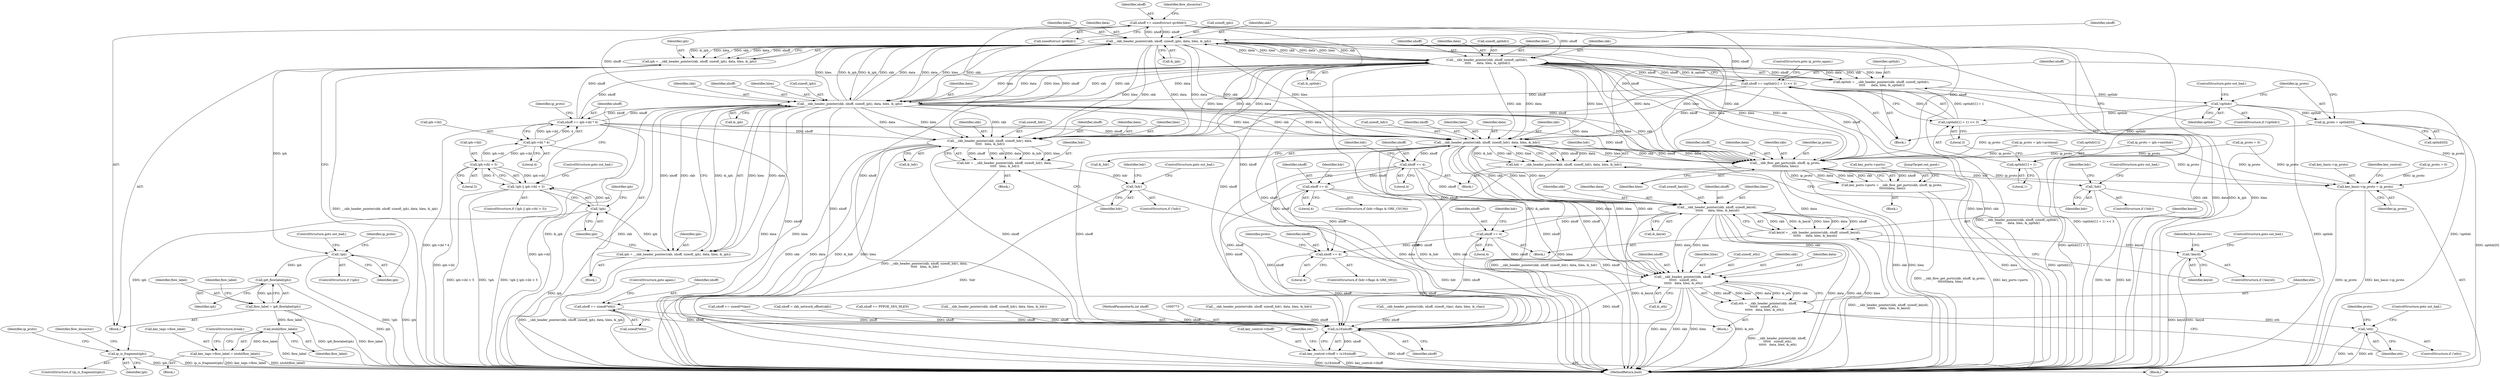 digraph "0_linux_a6e544b0a88b53114bfa5a57e21b7be7a8dfc9d0@API" {
"1000290" [label="(Call,nhoff += sizeof(struct ipv6hdr))"];
"1000272" [label="(Call,__skb_header_pointer(skb, nhoff, sizeof(_iph), data, hlen, &_iph))"];
"1000684" [label="(Call,__skb_header_pointer(skb, nhoff, sizeof(_opthdr),\n \t\t\t\t\t      data, hlen, &_opthdr))"];
"1000197" [label="(Call,__skb_header_pointer(skb, nhoff, sizeof(_iph), data, hlen, &_iph))"];
"1000290" [label="(Call,nhoff += sizeof(struct ipv6hdr))"];
"1000216" [label="(Call,nhoff += iph->ihl * 4)"];
"1000218" [label="(Call,iph->ihl * 4)"];
"1000210" [label="(Call,iph->ihl < 5)"];
"1000702" [label="(Call,nhoff += (opthdr[1] + 1) << 3)"];
"1000704" [label="(Call,(opthdr[1] + 1) << 3)"];
"1000694" [label="(Call,!opthdr)"];
"1000682" [label="(Call,opthdr = __skb_header_pointer(skb, nhoff, sizeof(_opthdr),\n \t\t\t\t\t      data, hlen, &_opthdr))"];
"1000195" [label="(Call,iph = __skb_header_pointer(skb, nhoff, sizeof(_iph), data, hlen, &_iph))"];
"1000208" [label="(Call,!iph)"];
"1000207" [label="(Call,!iph || iph->ihl < 5)"];
"1000229" [label="(Call,ip_is_fragment(iph))"];
"1000270" [label="(Call,iph = __skb_header_pointer(skb, nhoff, sizeof(_iph), data, hlen, &_iph))"];
"1000282" [label="(Call,!iph)"];
"1000322" [label="(Call,ip6_flowlabel(iph))"];
"1000320" [label="(Call,flow_label = ip6_flowlabel(iph))"];
"1000342" [label="(Call,ntohl(flow_label))"];
"1000338" [label="(Call,key_tags->flow_label = ntohl(flow_label))"];
"1000472" [label="(Call,__skb_header_pointer(skb, nhoff, sizeof(_hdr), data,\n \t\t\t\t\t   hlen, &_hdr))"];
"1000470" [label="(Call,hdr = __skb_header_pointer(skb, nhoff, sizeof(_hdr), data,\n \t\t\t\t\t   hlen, &_hdr))"];
"1000482" [label="(Call,!hdr)"];
"1000772" [label="(Call,(u16)nhoff)"];
"1000768" [label="(Call,key_control->thoff = (u16)nhoff)"];
"1000544" [label="(Call,__skb_header_pointer(skb, nhoff, sizeof(_hdr), data, hlen, &_hdr))"];
"1000542" [label="(Call,hdr = __skb_header_pointer(skb, nhoff, sizeof(_hdr), data, hlen, &_hdr))"];
"1000554" [label="(Call,!hdr)"];
"1000571" [label="(Call,nhoff += 4)"];
"1000580" [label="(Call,nhoff += 4)"];
"1000594" [label="(Call,__skb_header_pointer(skb, nhoff, sizeof(_keyid),\n \t\t\t\t\t\t     data, hlen, &_keyid))"];
"1000592" [label="(Call,keyid = __skb_header_pointer(skb, nhoff, sizeof(_keyid),\n \t\t\t\t\t\t     data, hlen, &_keyid))"];
"1000604" [label="(Call,!keyid)"];
"1000624" [label="(Call,nhoff += 4)"];
"1000633" [label="(Call,nhoff += 4)"];
"1000646" [label="(Call,__skb_header_pointer(skb, nhoff,\n \t\t\t\t\t\t   sizeof(_eth),\n \t\t\t\t\t\t   data, hlen, &_eth))"];
"1000644" [label="(Call,eth = __skb_header_pointer(skb, nhoff,\n \t\t\t\t\t\t   sizeof(_eth),\n \t\t\t\t\t\t   data, hlen, &_eth))"];
"1000656" [label="(Call,!eth)"];
"1000664" [label="(Call,nhoff += sizeof(*eth))"];
"1000747" [label="(Call,__skb_flow_get_ports(skb, nhoff, ip_proto,\n \t\t\t\t\t\t\tdata, hlen))"];
"1000743" [label="(Call,key_ports->ports = __skb_flow_get_ports(skb, nhoff, ip_proto,\n \t\t\t\t\t\t\tdata, hlen))"];
"1000763" [label="(Call,key_basic->ip_proto = ip_proto)"];
"1000697" [label="(Call,ip_proto = opthdr[0])"];
"1000705" [label="(Call,opthdr[1] + 1)"];
"1000697" [label="(Call,ip_proto = opthdr[0])"];
"1000624" [label="(Call,nhoff += 4)"];
"1000219" [label="(Call,iph->ihl)"];
"1000274" [label="(Identifier,nhoff)"];
"1000272" [label="(Call,__skb_header_pointer(skb, nhoff, sizeof(_iph), data, hlen, &_iph))"];
"1000644" [label="(Call,eth = __skb_header_pointer(skb, nhoff,\n \t\t\t\t\t\t   sizeof(_eth),\n \t\t\t\t\t\t   data, hlen, &_eth))"];
"1000191" [label="(Block,)"];
"1000673" [label="(Block,)"];
"1000478" [label="(Identifier,hlen)"];
"1000546" [label="(Identifier,nhoff)"];
"1000645" [label="(Identifier,eth)"];
"1000604" [label="(Call,!keyid)"];
"1000655" [label="(ControlStructure,if (!eth))"];
"1000482" [label="(Call,!hdr)"];
"1000320" [label="(Call,flow_label = ip6_flowlabel(iph))"];
"1000484" [label="(ControlStructure,goto out_bad;)"];
"1000686" [label="(Identifier,nhoff)"];
"1000777" [label="(MethodReturn,bool)"];
"1000232" [label="(Identifier,ip_proto)"];
"1000682" [label="(Call,opthdr = __skb_header_pointer(skb, nhoff, sizeof(_opthdr),\n \t\t\t\t\t      data, hlen, &_opthdr))"];
"1000199" [label="(Identifier,nhoff)"];
"1000542" [label="(Call,hdr = __skb_header_pointer(skb, nhoff, sizeof(_hdr), data, hlen, &_hdr))"];
"1000772" [label="(Call,(u16)nhoff)"];
"1000229" [label="(Call,ip_is_fragment(iph))"];
"1000577" [label="(Identifier,hdr)"];
"1000291" [label="(Identifier,nhoff)"];
"1000656" [label="(Call,!eth)"];
"1000292" [label="(Call,sizeof(struct ipv6hdr))"];
"1000691" [label="(Call,&_opthdr)"];
"1000473" [label="(Identifier,skb)"];
"1000275" [label="(Call,sizeof(_iph))"];
"1000281" [label="(ControlStructure,if (!iph))"];
"1000605" [label="(Identifier,keyid)"];
"1000625" [label="(Identifier,nhoff)"];
"1000750" [label="(Identifier,ip_proto)"];
"1000550" [label="(Identifier,hlen)"];
"1000704" [label="(Call,(opthdr[1] + 1) << 3)"];
"1000698" [label="(Identifier,ip_proto)"];
"1000196" [label="(Identifier,iph)"];
"1000689" [label="(Identifier,data)"];
"1000471" [label="(Identifier,hdr)"];
"1000282" [label="(Call,!iph)"];
"1000230" [label="(Identifier,iph)"];
"1000699" [label="(Call,opthdr[0])"];
"1000270" [label="(Call,iph = __skb_header_pointer(skb, nhoff, sizeof(_iph), data, hlen, &_iph))"];
"1000278" [label="(Identifier,hlen)"];
"1000222" [label="(Literal,4)"];
"1000344" [label="(ControlStructure,break;)"];
"1000666" [label="(Call,sizeof(*eth))"];
"1000582" [label="(Literal,4)"];
"1000652" [label="(Identifier,hlen)"];
"1000212" [label="(Identifier,iph)"];
"1000479" [label="(Call,&_hdr)"];
"1000549" [label="(Identifier,data)"];
"1000228" [label="(ControlStructure,if (ip_is_fragment(iph)))"];
"1000594" [label="(Call,__skb_header_pointer(skb, nhoff, sizeof(_keyid),\n \t\t\t\t\t\t     data, hlen, &_keyid))"];
"1000540" [label="(Block,)"];
"1000580" [label="(Call,nhoff += 4)"];
"1000657" [label="(Identifier,eth)"];
"1000702" [label="(Call,nhoff += (opthdr[1] + 1) << 3)"];
"1000595" [label="(Identifier,skb)"];
"1000603" [label="(ControlStructure,if (!keyid))"];
"1000627" [label="(ControlStructure,if (hdr->flags & GRE_SEQ))"];
"1000736" [label="(Block,)"];
"1000693" [label="(ControlStructure,if (!opthdr))"];
"1000649" [label="(Call,sizeof(_eth))"];
"1000475" [label="(Call,sizeof(_hdr))"];
"1000599" [label="(Identifier,data)"];
"1000277" [label="(Identifier,data)"];
"1000687" [label="(Call,sizeof(_opthdr))"];
"1000635" [label="(Literal,4)"];
"1000286" [label="(Identifier,ip_proto)"];
"1000203" [label="(Identifier,hlen)"];
"1000211" [label="(Call,iph->ihl)"];
"1000555" [label="(Identifier,hdr)"];
"1000339" [label="(Call,key_tags->flow_label)"];
"1000647" [label="(Identifier,skb)"];
"1000660" [label="(Identifier,proto)"];
"1000574" [label="(ControlStructure,if (hdr->flags & GRE_CSUM))"];
"1000283" [label="(Identifier,iph)"];
"1000669" [label="(ControlStructure,goto again;)"];
"1000290" [label="(Call,nhoff += sizeof(struct ipv6hdr))"];
"1000709" [label="(Literal,1)"];
"1000767" [label="(Identifier,ip_proto)"];
"1000323" [label="(Identifier,iph)"];
"1000427" [label="(Call,__skb_header_pointer(skb, nhoff, sizeof(_hdr), data, hlen, &_hdr))"];
"1000350" [label="(Call,__skb_header_pointer(skb, nhoff, sizeof(_vlan), data, hlen, &_vlan))"];
"1000572" [label="(Identifier,nhoff)"];
"1000695" [label="(Identifier,opthdr)"];
"1000385" [label="(Call,nhoff += sizeof(*vlan))"];
"1000769" [label="(Call,key_control->thoff)"];
"1000141" [label="(Call,nhoff = skb_network_offset(skb))"];
"1000752" [label="(Identifier,hlen)"];
"1000284" [label="(ControlStructure,goto out_bad;)"];
"1000597" [label="(Call,sizeof(_keyid))"];
"1000343" [label="(Identifier,flow_label)"];
"1000770" [label="(Identifier,key_control)"];
"1000551" [label="(Call,&_hdr)"];
"1000207" [label="(Call,!iph || iph->ihl < 5)"];
"1000596" [label="(Identifier,nhoff)"];
"1000743" [label="(Call,key_ports->ports = __skb_flow_get_ports(skb, nhoff, ip_proto,\n \t\t\t\t\t\t\tdata, hlen))"];
"1000237" [label="(Identifier,flow_dissector)"];
"1000483" [label="(Identifier,hdr)"];
"1000342" [label="(Call,ntohl(flow_label))"];
"1000474" [label="(Identifier,nhoff)"];
"1000646" [label="(Call,__skb_header_pointer(skb, nhoff,\n \t\t\t\t\t\t   sizeof(_eth),\n \t\t\t\t\t\t   data, hlen, &_eth))"];
"1000231" [label="(Call,ip_proto = 0)"];
"1000634" [label="(Identifier,nhoff)"];
"1000217" [label="(Identifier,nhoff)"];
"1000630" [label="(Identifier,hdr)"];
"1000224" [label="(Identifier,ip_proto)"];
"1000589" [label="(Block,)"];
"1000470" [label="(Call,hdr = __skb_header_pointer(skb, nhoff, sizeof(_hdr), data,\n \t\t\t\t\t   hlen, &_hdr))"];
"1000492" [label="(Identifier,hdr)"];
"1000651" [label="(Identifier,data)"];
"1000215" [label="(ControlStructure,goto out_bad;)"];
"1000774" [label="(Identifier,nhoff)"];
"1000690" [label="(Identifier,hlen)"];
"1000481" [label="(ControlStructure,if (!hdr))"];
"1000413" [label="(Call,nhoff += PPPOE_SES_HLEN)"];
"1000606" [label="(ControlStructure,goto out_bad;)"];
"1000279" [label="(Call,&_iph)"];
"1000609" [label="(Identifier,flow_dissector)"];
"1000753" [label="(JumpTarget,out_good:)"];
"1000711" [label="(ControlStructure,goto ip_proto_again;)"];
"1000395" [label="(Call,__skb_header_pointer(skb, nhoff, sizeof(_hdr), data, hlen, &_hdr))"];
"1000641" [label="(Block,)"];
"1000209" [label="(Identifier,iph)"];
"1000296" [label="(Identifier,flow_dissector)"];
"1000648" [label="(Identifier,nhoff)"];
"1000553" [label="(ControlStructure,if (!hdr))"];
"1000200" [label="(Call,sizeof(_iph))"];
"1000545" [label="(Identifier,skb)"];
"1000338" [label="(Call,key_tags->flow_label = ntohl(flow_label))"];
"1000472" [label="(Call,__skb_header_pointer(skb, nhoff, sizeof(_hdr), data,\n \t\t\t\t\t   hlen, &_hdr))"];
"1000322" [label="(Call,ip6_flowlabel(iph))"];
"1000206" [label="(ControlStructure,if (!iph || iph->ihl < 5))"];
"1000547" [label="(Call,sizeof(_hdr))"];
"1000600" [label="(Identifier,hlen)"];
"1000110" [label="(MethodParameterIn,int nhoff)"];
"1000477" [label="(Identifier,data)"];
"1000466" [label="(Block,)"];
"1000195" [label="(Call,iph = __skb_header_pointer(skb, nhoff, sizeof(_iph), data, hlen, &_iph))"];
"1000633" [label="(Call,nhoff += 4)"];
"1000112" [label="(Block,)"];
"1000560" [label="(Identifier,hdr)"];
"1000218" [label="(Call,iph->ihl * 4)"];
"1000626" [label="(Literal,4)"];
"1000325" [label="(Identifier,flow_label)"];
"1000581" [label="(Identifier,nhoff)"];
"1000223" [label="(Call,ip_proto = iph->protocol)"];
"1000638" [label="(Identifier,proto)"];
"1000120" [label="(Call,ip_proto = 0)"];
"1000586" [label="(Identifier,hdr)"];
"1000665" [label="(Identifier,nhoff)"];
"1000202" [label="(Identifier,data)"];
"1000592" [label="(Call,keyid = __skb_header_pointer(skb, nhoff, sizeof(_keyid),\n \t\t\t\t\t\t     data, hlen, &_keyid))"];
"1000653" [label="(Call,&_eth)"];
"1000683" [label="(Identifier,opthdr)"];
"1000543" [label="(Identifier,hdr)"];
"1000198" [label="(Identifier,skb)"];
"1000705" [label="(Call,opthdr[1] + 1)"];
"1000601" [label="(Call,&_keyid)"];
"1000197" [label="(Call,__skb_header_pointer(skb, nhoff, sizeof(_iph), data, hlen, &_iph))"];
"1000273" [label="(Identifier,skb)"];
"1000768" [label="(Call,key_control->thoff = (u16)nhoff)"];
"1000331" [label="(Block,)"];
"1000749" [label="(Identifier,nhoff)"];
"1000706" [label="(Call,opthdr[1])"];
"1000265" [label="(Block,)"];
"1000554" [label="(Call,!hdr)"];
"1000696" [label="(ControlStructure,goto out_bad;)"];
"1000271" [label="(Identifier,iph)"];
"1000204" [label="(Call,&_iph)"];
"1000214" [label="(Literal,5)"];
"1000747" [label="(Call,__skb_flow_get_ports(skb, nhoff, ip_proto,\n \t\t\t\t\t\t\tdata, hlen))"];
"1000664" [label="(Call,nhoff += sizeof(*eth))"];
"1000216" [label="(Call,nhoff += iph->ihl * 4)"];
"1000751" [label="(Identifier,data)"];
"1000776" [label="(Identifier,ret)"];
"1000556" [label="(ControlStructure,goto out_bad;)"];
"1000685" [label="(Identifier,skb)"];
"1000571" [label="(Call,nhoff += 4)"];
"1000210" [label="(Call,iph->ihl < 5)"];
"1000763" [label="(Call,key_basic->ip_proto = ip_proto)"];
"1000593" [label="(Identifier,keyid)"];
"1000748" [label="(Identifier,skb)"];
"1000694" [label="(Call,!opthdr)"];
"1000658" [label="(ControlStructure,goto out_bad;)"];
"1000208" [label="(Call,!iph)"];
"1000544" [label="(Call,__skb_header_pointer(skb, nhoff, sizeof(_hdr), data, hlen, &_hdr))"];
"1000573" [label="(Literal,4)"];
"1000703" [label="(Identifier,nhoff)"];
"1000285" [label="(Call,ip_proto = iph->nexthdr)"];
"1000321" [label="(Identifier,flow_label)"];
"1000710" [label="(Literal,3)"];
"1000684" [label="(Call,__skb_header_pointer(skb, nhoff, sizeof(_opthdr),\n \t\t\t\t\t      data, hlen, &_opthdr))"];
"1000744" [label="(Call,key_ports->ports)"];
"1000764" [label="(Call,key_basic->ip_proto)"];
"1000290" -> "1000265"  [label="AST: "];
"1000290" -> "1000292"  [label="CFG: "];
"1000291" -> "1000290"  [label="AST: "];
"1000292" -> "1000290"  [label="AST: "];
"1000296" -> "1000290"  [label="CFG: "];
"1000290" -> "1000197"  [label="DDG: nhoff"];
"1000290" -> "1000272"  [label="DDG: nhoff"];
"1000272" -> "1000290"  [label="DDG: nhoff"];
"1000290" -> "1000472"  [label="DDG: nhoff"];
"1000290" -> "1000544"  [label="DDG: nhoff"];
"1000290" -> "1000684"  [label="DDG: nhoff"];
"1000290" -> "1000747"  [label="DDG: nhoff"];
"1000290" -> "1000772"  [label="DDG: nhoff"];
"1000272" -> "1000270"  [label="AST: "];
"1000272" -> "1000279"  [label="CFG: "];
"1000273" -> "1000272"  [label="AST: "];
"1000274" -> "1000272"  [label="AST: "];
"1000275" -> "1000272"  [label="AST: "];
"1000277" -> "1000272"  [label="AST: "];
"1000278" -> "1000272"  [label="AST: "];
"1000279" -> "1000272"  [label="AST: "];
"1000270" -> "1000272"  [label="CFG: "];
"1000272" -> "1000777"  [label="DDG: hlen"];
"1000272" -> "1000777"  [label="DDG: skb"];
"1000272" -> "1000777"  [label="DDG: data"];
"1000272" -> "1000777"  [label="DDG: &_iph"];
"1000272" -> "1000197"  [label="DDG: skb"];
"1000272" -> "1000197"  [label="DDG: data"];
"1000272" -> "1000197"  [label="DDG: hlen"];
"1000272" -> "1000197"  [label="DDG: &_iph"];
"1000272" -> "1000270"  [label="DDG: hlen"];
"1000272" -> "1000270"  [label="DDG: skb"];
"1000272" -> "1000270"  [label="DDG: &_iph"];
"1000272" -> "1000270"  [label="DDG: data"];
"1000272" -> "1000270"  [label="DDG: nhoff"];
"1000684" -> "1000272"  [label="DDG: skb"];
"1000684" -> "1000272"  [label="DDG: data"];
"1000684" -> "1000272"  [label="DDG: hlen"];
"1000197" -> "1000272"  [label="DDG: skb"];
"1000197" -> "1000272"  [label="DDG: data"];
"1000197" -> "1000272"  [label="DDG: hlen"];
"1000197" -> "1000272"  [label="DDG: &_iph"];
"1000216" -> "1000272"  [label="DDG: nhoff"];
"1000702" -> "1000272"  [label="DDG: nhoff"];
"1000272" -> "1000472"  [label="DDG: skb"];
"1000272" -> "1000472"  [label="DDG: data"];
"1000272" -> "1000472"  [label="DDG: hlen"];
"1000272" -> "1000544"  [label="DDG: skb"];
"1000272" -> "1000544"  [label="DDG: data"];
"1000272" -> "1000544"  [label="DDG: hlen"];
"1000272" -> "1000684"  [label="DDG: skb"];
"1000272" -> "1000684"  [label="DDG: data"];
"1000272" -> "1000684"  [label="DDG: hlen"];
"1000272" -> "1000747"  [label="DDG: skb"];
"1000272" -> "1000747"  [label="DDG: data"];
"1000272" -> "1000747"  [label="DDG: hlen"];
"1000272" -> "1000772"  [label="DDG: nhoff"];
"1000684" -> "1000682"  [label="AST: "];
"1000684" -> "1000691"  [label="CFG: "];
"1000685" -> "1000684"  [label="AST: "];
"1000686" -> "1000684"  [label="AST: "];
"1000687" -> "1000684"  [label="AST: "];
"1000689" -> "1000684"  [label="AST: "];
"1000690" -> "1000684"  [label="AST: "];
"1000691" -> "1000684"  [label="AST: "];
"1000682" -> "1000684"  [label="CFG: "];
"1000684" -> "1000777"  [label="DDG: data"];
"1000684" -> "1000777"  [label="DDG: hlen"];
"1000684" -> "1000777"  [label="DDG: skb"];
"1000684" -> "1000777"  [label="DDG: &_opthdr"];
"1000684" -> "1000197"  [label="DDG: skb"];
"1000684" -> "1000197"  [label="DDG: data"];
"1000684" -> "1000197"  [label="DDG: hlen"];
"1000684" -> "1000472"  [label="DDG: skb"];
"1000684" -> "1000472"  [label="DDG: data"];
"1000684" -> "1000472"  [label="DDG: hlen"];
"1000684" -> "1000544"  [label="DDG: skb"];
"1000684" -> "1000544"  [label="DDG: data"];
"1000684" -> "1000544"  [label="DDG: hlen"];
"1000684" -> "1000682"  [label="DDG: nhoff"];
"1000684" -> "1000682"  [label="DDG: data"];
"1000684" -> "1000682"  [label="DDG: skb"];
"1000684" -> "1000682"  [label="DDG: hlen"];
"1000684" -> "1000682"  [label="DDG: &_opthdr"];
"1000197" -> "1000684"  [label="DDG: skb"];
"1000197" -> "1000684"  [label="DDG: data"];
"1000197" -> "1000684"  [label="DDG: hlen"];
"1000216" -> "1000684"  [label="DDG: nhoff"];
"1000702" -> "1000684"  [label="DDG: nhoff"];
"1000684" -> "1000702"  [label="DDG: nhoff"];
"1000684" -> "1000747"  [label="DDG: skb"];
"1000684" -> "1000747"  [label="DDG: data"];
"1000684" -> "1000747"  [label="DDG: hlen"];
"1000684" -> "1000772"  [label="DDG: nhoff"];
"1000197" -> "1000195"  [label="AST: "];
"1000197" -> "1000204"  [label="CFG: "];
"1000198" -> "1000197"  [label="AST: "];
"1000199" -> "1000197"  [label="AST: "];
"1000200" -> "1000197"  [label="AST: "];
"1000202" -> "1000197"  [label="AST: "];
"1000203" -> "1000197"  [label="AST: "];
"1000204" -> "1000197"  [label="AST: "];
"1000195" -> "1000197"  [label="CFG: "];
"1000197" -> "1000777"  [label="DDG: hlen"];
"1000197" -> "1000777"  [label="DDG: &_iph"];
"1000197" -> "1000777"  [label="DDG: skb"];
"1000197" -> "1000777"  [label="DDG: data"];
"1000197" -> "1000195"  [label="DDG: skb"];
"1000197" -> "1000195"  [label="DDG: &_iph"];
"1000197" -> "1000195"  [label="DDG: hlen"];
"1000197" -> "1000195"  [label="DDG: data"];
"1000197" -> "1000195"  [label="DDG: nhoff"];
"1000216" -> "1000197"  [label="DDG: nhoff"];
"1000702" -> "1000197"  [label="DDG: nhoff"];
"1000197" -> "1000216"  [label="DDG: nhoff"];
"1000197" -> "1000472"  [label="DDG: skb"];
"1000197" -> "1000472"  [label="DDG: data"];
"1000197" -> "1000472"  [label="DDG: hlen"];
"1000197" -> "1000544"  [label="DDG: skb"];
"1000197" -> "1000544"  [label="DDG: data"];
"1000197" -> "1000544"  [label="DDG: hlen"];
"1000197" -> "1000747"  [label="DDG: skb"];
"1000197" -> "1000747"  [label="DDG: data"];
"1000197" -> "1000747"  [label="DDG: hlen"];
"1000197" -> "1000772"  [label="DDG: nhoff"];
"1000216" -> "1000191"  [label="AST: "];
"1000216" -> "1000218"  [label="CFG: "];
"1000217" -> "1000216"  [label="AST: "];
"1000218" -> "1000216"  [label="AST: "];
"1000224" -> "1000216"  [label="CFG: "];
"1000216" -> "1000777"  [label="DDG: iph->ihl * 4"];
"1000218" -> "1000216"  [label="DDG: iph->ihl"];
"1000218" -> "1000216"  [label="DDG: 4"];
"1000216" -> "1000472"  [label="DDG: nhoff"];
"1000216" -> "1000544"  [label="DDG: nhoff"];
"1000216" -> "1000747"  [label="DDG: nhoff"];
"1000216" -> "1000772"  [label="DDG: nhoff"];
"1000218" -> "1000222"  [label="CFG: "];
"1000219" -> "1000218"  [label="AST: "];
"1000222" -> "1000218"  [label="AST: "];
"1000218" -> "1000777"  [label="DDG: iph->ihl"];
"1000218" -> "1000210"  [label="DDG: iph->ihl"];
"1000210" -> "1000218"  [label="DDG: iph->ihl"];
"1000210" -> "1000207"  [label="AST: "];
"1000210" -> "1000214"  [label="CFG: "];
"1000211" -> "1000210"  [label="AST: "];
"1000214" -> "1000210"  [label="AST: "];
"1000207" -> "1000210"  [label="CFG: "];
"1000210" -> "1000777"  [label="DDG: iph->ihl"];
"1000210" -> "1000207"  [label="DDG: iph->ihl"];
"1000210" -> "1000207"  [label="DDG: 5"];
"1000702" -> "1000673"  [label="AST: "];
"1000702" -> "1000704"  [label="CFG: "];
"1000703" -> "1000702"  [label="AST: "];
"1000704" -> "1000702"  [label="AST: "];
"1000711" -> "1000702"  [label="CFG: "];
"1000702" -> "1000777"  [label="DDG: (opthdr[1] + 1) << 3"];
"1000702" -> "1000472"  [label="DDG: nhoff"];
"1000702" -> "1000544"  [label="DDG: nhoff"];
"1000704" -> "1000702"  [label="DDG: opthdr[1] + 1"];
"1000704" -> "1000702"  [label="DDG: 3"];
"1000702" -> "1000747"  [label="DDG: nhoff"];
"1000702" -> "1000772"  [label="DDG: nhoff"];
"1000704" -> "1000710"  [label="CFG: "];
"1000705" -> "1000704"  [label="AST: "];
"1000710" -> "1000704"  [label="AST: "];
"1000704" -> "1000777"  [label="DDG: opthdr[1] + 1"];
"1000694" -> "1000704"  [label="DDG: opthdr"];
"1000694" -> "1000693"  [label="AST: "];
"1000694" -> "1000695"  [label="CFG: "];
"1000695" -> "1000694"  [label="AST: "];
"1000696" -> "1000694"  [label="CFG: "];
"1000698" -> "1000694"  [label="CFG: "];
"1000694" -> "1000777"  [label="DDG: opthdr"];
"1000694" -> "1000777"  [label="DDG: !opthdr"];
"1000682" -> "1000694"  [label="DDG: opthdr"];
"1000694" -> "1000697"  [label="DDG: opthdr"];
"1000694" -> "1000705"  [label="DDG: opthdr"];
"1000682" -> "1000673"  [label="AST: "];
"1000683" -> "1000682"  [label="AST: "];
"1000695" -> "1000682"  [label="CFG: "];
"1000682" -> "1000777"  [label="DDG: __skb_header_pointer(skb, nhoff, sizeof(_opthdr),\n \t\t\t\t\t      data, hlen, &_opthdr)"];
"1000195" -> "1000191"  [label="AST: "];
"1000196" -> "1000195"  [label="AST: "];
"1000209" -> "1000195"  [label="CFG: "];
"1000195" -> "1000777"  [label="DDG: __skb_header_pointer(skb, nhoff, sizeof(_iph), data, hlen, &_iph)"];
"1000195" -> "1000208"  [label="DDG: iph"];
"1000208" -> "1000207"  [label="AST: "];
"1000208" -> "1000209"  [label="CFG: "];
"1000209" -> "1000208"  [label="AST: "];
"1000212" -> "1000208"  [label="CFG: "];
"1000207" -> "1000208"  [label="CFG: "];
"1000208" -> "1000777"  [label="DDG: iph"];
"1000208" -> "1000207"  [label="DDG: iph"];
"1000208" -> "1000229"  [label="DDG: iph"];
"1000207" -> "1000206"  [label="AST: "];
"1000215" -> "1000207"  [label="CFG: "];
"1000217" -> "1000207"  [label="CFG: "];
"1000207" -> "1000777"  [label="DDG: iph->ihl < 5"];
"1000207" -> "1000777"  [label="DDG: !iph"];
"1000207" -> "1000777"  [label="DDG: !iph || iph->ihl < 5"];
"1000229" -> "1000228"  [label="AST: "];
"1000229" -> "1000230"  [label="CFG: "];
"1000230" -> "1000229"  [label="AST: "];
"1000232" -> "1000229"  [label="CFG: "];
"1000237" -> "1000229"  [label="CFG: "];
"1000229" -> "1000777"  [label="DDG: ip_is_fragment(iph)"];
"1000229" -> "1000777"  [label="DDG: iph"];
"1000270" -> "1000265"  [label="AST: "];
"1000271" -> "1000270"  [label="AST: "];
"1000283" -> "1000270"  [label="CFG: "];
"1000270" -> "1000777"  [label="DDG: __skb_header_pointer(skb, nhoff, sizeof(_iph), data, hlen, &_iph)"];
"1000270" -> "1000282"  [label="DDG: iph"];
"1000282" -> "1000281"  [label="AST: "];
"1000282" -> "1000283"  [label="CFG: "];
"1000283" -> "1000282"  [label="AST: "];
"1000284" -> "1000282"  [label="CFG: "];
"1000286" -> "1000282"  [label="CFG: "];
"1000282" -> "1000777"  [label="DDG: !iph"];
"1000282" -> "1000777"  [label="DDG: iph"];
"1000282" -> "1000322"  [label="DDG: iph"];
"1000322" -> "1000320"  [label="AST: "];
"1000322" -> "1000323"  [label="CFG: "];
"1000323" -> "1000322"  [label="AST: "];
"1000320" -> "1000322"  [label="CFG: "];
"1000322" -> "1000777"  [label="DDG: iph"];
"1000322" -> "1000320"  [label="DDG: iph"];
"1000320" -> "1000265"  [label="AST: "];
"1000321" -> "1000320"  [label="AST: "];
"1000325" -> "1000320"  [label="CFG: "];
"1000320" -> "1000777"  [label="DDG: ip6_flowlabel(iph)"];
"1000320" -> "1000777"  [label="DDG: flow_label"];
"1000320" -> "1000342"  [label="DDG: flow_label"];
"1000342" -> "1000338"  [label="AST: "];
"1000342" -> "1000343"  [label="CFG: "];
"1000343" -> "1000342"  [label="AST: "];
"1000338" -> "1000342"  [label="CFG: "];
"1000342" -> "1000777"  [label="DDG: flow_label"];
"1000342" -> "1000338"  [label="DDG: flow_label"];
"1000338" -> "1000331"  [label="AST: "];
"1000339" -> "1000338"  [label="AST: "];
"1000344" -> "1000338"  [label="CFG: "];
"1000338" -> "1000777"  [label="DDG: key_tags->flow_label"];
"1000338" -> "1000777"  [label="DDG: ntohl(flow_label)"];
"1000472" -> "1000470"  [label="AST: "];
"1000472" -> "1000479"  [label="CFG: "];
"1000473" -> "1000472"  [label="AST: "];
"1000474" -> "1000472"  [label="AST: "];
"1000475" -> "1000472"  [label="AST: "];
"1000477" -> "1000472"  [label="AST: "];
"1000478" -> "1000472"  [label="AST: "];
"1000479" -> "1000472"  [label="AST: "];
"1000470" -> "1000472"  [label="CFG: "];
"1000472" -> "1000777"  [label="DDG: &_hdr"];
"1000472" -> "1000777"  [label="DDG: data"];
"1000472" -> "1000777"  [label="DDG: skb"];
"1000472" -> "1000777"  [label="DDG: hlen"];
"1000472" -> "1000470"  [label="DDG: nhoff"];
"1000472" -> "1000470"  [label="DDG: skb"];
"1000472" -> "1000470"  [label="DDG: data"];
"1000472" -> "1000470"  [label="DDG: &_hdr"];
"1000472" -> "1000470"  [label="DDG: hlen"];
"1000472" -> "1000772"  [label="DDG: nhoff"];
"1000470" -> "1000466"  [label="AST: "];
"1000471" -> "1000470"  [label="AST: "];
"1000483" -> "1000470"  [label="CFG: "];
"1000470" -> "1000777"  [label="DDG: __skb_header_pointer(skb, nhoff, sizeof(_hdr), data,\n \t\t\t\t\t   hlen, &_hdr)"];
"1000470" -> "1000482"  [label="DDG: hdr"];
"1000482" -> "1000481"  [label="AST: "];
"1000482" -> "1000483"  [label="CFG: "];
"1000483" -> "1000482"  [label="AST: "];
"1000484" -> "1000482"  [label="CFG: "];
"1000492" -> "1000482"  [label="CFG: "];
"1000482" -> "1000777"  [label="DDG: hdr"];
"1000482" -> "1000777"  [label="DDG: !hdr"];
"1000772" -> "1000768"  [label="AST: "];
"1000772" -> "1000774"  [label="CFG: "];
"1000773" -> "1000772"  [label="AST: "];
"1000774" -> "1000772"  [label="AST: "];
"1000768" -> "1000772"  [label="CFG: "];
"1000772" -> "1000777"  [label="DDG: nhoff"];
"1000772" -> "1000768"  [label="DDG: nhoff"];
"1000385" -> "1000772"  [label="DDG: nhoff"];
"1000633" -> "1000772"  [label="DDG: nhoff"];
"1000427" -> "1000772"  [label="DDG: nhoff"];
"1000141" -> "1000772"  [label="DDG: nhoff"];
"1000395" -> "1000772"  [label="DDG: nhoff"];
"1000544" -> "1000772"  [label="DDG: nhoff"];
"1000413" -> "1000772"  [label="DDG: nhoff"];
"1000594" -> "1000772"  [label="DDG: nhoff"];
"1000646" -> "1000772"  [label="DDG: nhoff"];
"1000747" -> "1000772"  [label="DDG: nhoff"];
"1000571" -> "1000772"  [label="DDG: nhoff"];
"1000580" -> "1000772"  [label="DDG: nhoff"];
"1000624" -> "1000772"  [label="DDG: nhoff"];
"1000350" -> "1000772"  [label="DDG: nhoff"];
"1000664" -> "1000772"  [label="DDG: nhoff"];
"1000110" -> "1000772"  [label="DDG: nhoff"];
"1000768" -> "1000112"  [label="AST: "];
"1000769" -> "1000768"  [label="AST: "];
"1000776" -> "1000768"  [label="CFG: "];
"1000768" -> "1000777"  [label="DDG: key_control->thoff"];
"1000768" -> "1000777"  [label="DDG: (u16)nhoff"];
"1000544" -> "1000542"  [label="AST: "];
"1000544" -> "1000551"  [label="CFG: "];
"1000545" -> "1000544"  [label="AST: "];
"1000546" -> "1000544"  [label="AST: "];
"1000547" -> "1000544"  [label="AST: "];
"1000549" -> "1000544"  [label="AST: "];
"1000550" -> "1000544"  [label="AST: "];
"1000551" -> "1000544"  [label="AST: "];
"1000542" -> "1000544"  [label="CFG: "];
"1000544" -> "1000777"  [label="DDG: hlen"];
"1000544" -> "1000777"  [label="DDG: &_hdr"];
"1000544" -> "1000777"  [label="DDG: skb"];
"1000544" -> "1000777"  [label="DDG: data"];
"1000544" -> "1000542"  [label="DDG: nhoff"];
"1000544" -> "1000542"  [label="DDG: data"];
"1000544" -> "1000542"  [label="DDG: &_hdr"];
"1000544" -> "1000542"  [label="DDG: skb"];
"1000544" -> "1000542"  [label="DDG: hlen"];
"1000544" -> "1000571"  [label="DDG: nhoff"];
"1000544" -> "1000594"  [label="DDG: skb"];
"1000544" -> "1000594"  [label="DDG: data"];
"1000544" -> "1000594"  [label="DDG: hlen"];
"1000544" -> "1000646"  [label="DDG: skb"];
"1000544" -> "1000646"  [label="DDG: data"];
"1000544" -> "1000646"  [label="DDG: hlen"];
"1000544" -> "1000747"  [label="DDG: skb"];
"1000544" -> "1000747"  [label="DDG: nhoff"];
"1000544" -> "1000747"  [label="DDG: data"];
"1000544" -> "1000747"  [label="DDG: hlen"];
"1000542" -> "1000540"  [label="AST: "];
"1000543" -> "1000542"  [label="AST: "];
"1000555" -> "1000542"  [label="CFG: "];
"1000542" -> "1000777"  [label="DDG: __skb_header_pointer(skb, nhoff, sizeof(_hdr), data, hlen, &_hdr)"];
"1000542" -> "1000554"  [label="DDG: hdr"];
"1000554" -> "1000553"  [label="AST: "];
"1000554" -> "1000555"  [label="CFG: "];
"1000555" -> "1000554"  [label="AST: "];
"1000556" -> "1000554"  [label="CFG: "];
"1000560" -> "1000554"  [label="CFG: "];
"1000554" -> "1000777"  [label="DDG: !hdr"];
"1000554" -> "1000777"  [label="DDG: hdr"];
"1000571" -> "1000540"  [label="AST: "];
"1000571" -> "1000573"  [label="CFG: "];
"1000572" -> "1000571"  [label="AST: "];
"1000573" -> "1000571"  [label="AST: "];
"1000577" -> "1000571"  [label="CFG: "];
"1000571" -> "1000580"  [label="DDG: nhoff"];
"1000571" -> "1000594"  [label="DDG: nhoff"];
"1000571" -> "1000633"  [label="DDG: nhoff"];
"1000571" -> "1000646"  [label="DDG: nhoff"];
"1000580" -> "1000574"  [label="AST: "];
"1000580" -> "1000582"  [label="CFG: "];
"1000581" -> "1000580"  [label="AST: "];
"1000582" -> "1000580"  [label="AST: "];
"1000586" -> "1000580"  [label="CFG: "];
"1000580" -> "1000594"  [label="DDG: nhoff"];
"1000580" -> "1000633"  [label="DDG: nhoff"];
"1000580" -> "1000646"  [label="DDG: nhoff"];
"1000594" -> "1000592"  [label="AST: "];
"1000594" -> "1000601"  [label="CFG: "];
"1000595" -> "1000594"  [label="AST: "];
"1000596" -> "1000594"  [label="AST: "];
"1000597" -> "1000594"  [label="AST: "];
"1000599" -> "1000594"  [label="AST: "];
"1000600" -> "1000594"  [label="AST: "];
"1000601" -> "1000594"  [label="AST: "];
"1000592" -> "1000594"  [label="CFG: "];
"1000594" -> "1000777"  [label="DDG: data"];
"1000594" -> "1000777"  [label="DDG: skb"];
"1000594" -> "1000777"  [label="DDG: hlen"];
"1000594" -> "1000777"  [label="DDG: &_keyid"];
"1000594" -> "1000592"  [label="DDG: skb"];
"1000594" -> "1000592"  [label="DDG: &_keyid"];
"1000594" -> "1000592"  [label="DDG: hlen"];
"1000594" -> "1000592"  [label="DDG: data"];
"1000594" -> "1000592"  [label="DDG: nhoff"];
"1000594" -> "1000624"  [label="DDG: nhoff"];
"1000594" -> "1000646"  [label="DDG: skb"];
"1000594" -> "1000646"  [label="DDG: data"];
"1000594" -> "1000646"  [label="DDG: hlen"];
"1000592" -> "1000589"  [label="AST: "];
"1000593" -> "1000592"  [label="AST: "];
"1000605" -> "1000592"  [label="CFG: "];
"1000592" -> "1000777"  [label="DDG: __skb_header_pointer(skb, nhoff, sizeof(_keyid),\n \t\t\t\t\t\t     data, hlen, &_keyid)"];
"1000592" -> "1000604"  [label="DDG: keyid"];
"1000604" -> "1000603"  [label="AST: "];
"1000604" -> "1000605"  [label="CFG: "];
"1000605" -> "1000604"  [label="AST: "];
"1000606" -> "1000604"  [label="CFG: "];
"1000609" -> "1000604"  [label="CFG: "];
"1000604" -> "1000777"  [label="DDG: !keyid"];
"1000604" -> "1000777"  [label="DDG: keyid"];
"1000624" -> "1000589"  [label="AST: "];
"1000624" -> "1000626"  [label="CFG: "];
"1000625" -> "1000624"  [label="AST: "];
"1000626" -> "1000624"  [label="AST: "];
"1000630" -> "1000624"  [label="CFG: "];
"1000624" -> "1000633"  [label="DDG: nhoff"];
"1000624" -> "1000646"  [label="DDG: nhoff"];
"1000633" -> "1000627"  [label="AST: "];
"1000633" -> "1000635"  [label="CFG: "];
"1000634" -> "1000633"  [label="AST: "];
"1000635" -> "1000633"  [label="AST: "];
"1000638" -> "1000633"  [label="CFG: "];
"1000633" -> "1000646"  [label="DDG: nhoff"];
"1000646" -> "1000644"  [label="AST: "];
"1000646" -> "1000653"  [label="CFG: "];
"1000647" -> "1000646"  [label="AST: "];
"1000648" -> "1000646"  [label="AST: "];
"1000649" -> "1000646"  [label="AST: "];
"1000651" -> "1000646"  [label="AST: "];
"1000652" -> "1000646"  [label="AST: "];
"1000653" -> "1000646"  [label="AST: "];
"1000644" -> "1000646"  [label="CFG: "];
"1000646" -> "1000777"  [label="DDG: data"];
"1000646" -> "1000777"  [label="DDG: skb"];
"1000646" -> "1000777"  [label="DDG: hlen"];
"1000646" -> "1000777"  [label="DDG: &_eth"];
"1000646" -> "1000644"  [label="DDG: nhoff"];
"1000646" -> "1000644"  [label="DDG: hlen"];
"1000646" -> "1000644"  [label="DDG: data"];
"1000646" -> "1000644"  [label="DDG: &_eth"];
"1000646" -> "1000644"  [label="DDG: skb"];
"1000646" -> "1000664"  [label="DDG: nhoff"];
"1000644" -> "1000641"  [label="AST: "];
"1000645" -> "1000644"  [label="AST: "];
"1000657" -> "1000644"  [label="CFG: "];
"1000644" -> "1000777"  [label="DDG: __skb_header_pointer(skb, nhoff,\n \t\t\t\t\t\t   sizeof(_eth),\n \t\t\t\t\t\t   data, hlen, &_eth)"];
"1000644" -> "1000656"  [label="DDG: eth"];
"1000656" -> "1000655"  [label="AST: "];
"1000656" -> "1000657"  [label="CFG: "];
"1000657" -> "1000656"  [label="AST: "];
"1000658" -> "1000656"  [label="CFG: "];
"1000660" -> "1000656"  [label="CFG: "];
"1000656" -> "1000777"  [label="DDG: !eth"];
"1000656" -> "1000777"  [label="DDG: eth"];
"1000664" -> "1000641"  [label="AST: "];
"1000664" -> "1000666"  [label="CFG: "];
"1000665" -> "1000664"  [label="AST: "];
"1000666" -> "1000664"  [label="AST: "];
"1000669" -> "1000664"  [label="CFG: "];
"1000747" -> "1000743"  [label="AST: "];
"1000747" -> "1000752"  [label="CFG: "];
"1000748" -> "1000747"  [label="AST: "];
"1000749" -> "1000747"  [label="AST: "];
"1000750" -> "1000747"  [label="AST: "];
"1000751" -> "1000747"  [label="AST: "];
"1000752" -> "1000747"  [label="AST: "];
"1000743" -> "1000747"  [label="CFG: "];
"1000747" -> "1000777"  [label="DDG: data"];
"1000747" -> "1000777"  [label="DDG: skb"];
"1000747" -> "1000777"  [label="DDG: hlen"];
"1000747" -> "1000743"  [label="DDG: nhoff"];
"1000747" -> "1000743"  [label="DDG: ip_proto"];
"1000747" -> "1000743"  [label="DDG: data"];
"1000747" -> "1000743"  [label="DDG: hlen"];
"1000747" -> "1000743"  [label="DDG: skb"];
"1000285" -> "1000747"  [label="DDG: ip_proto"];
"1000231" -> "1000747"  [label="DDG: ip_proto"];
"1000697" -> "1000747"  [label="DDG: ip_proto"];
"1000223" -> "1000747"  [label="DDG: ip_proto"];
"1000747" -> "1000763"  [label="DDG: ip_proto"];
"1000743" -> "1000736"  [label="AST: "];
"1000744" -> "1000743"  [label="AST: "];
"1000753" -> "1000743"  [label="CFG: "];
"1000743" -> "1000777"  [label="DDG: key_ports->ports"];
"1000743" -> "1000777"  [label="DDG: __skb_flow_get_ports(skb, nhoff, ip_proto,\n \t\t\t\t\t\t\tdata, hlen)"];
"1000763" -> "1000112"  [label="AST: "];
"1000763" -> "1000767"  [label="CFG: "];
"1000764" -> "1000763"  [label="AST: "];
"1000767" -> "1000763"  [label="AST: "];
"1000770" -> "1000763"  [label="CFG: "];
"1000763" -> "1000777"  [label="DDG: ip_proto"];
"1000763" -> "1000777"  [label="DDG: key_basic->ip_proto"];
"1000285" -> "1000763"  [label="DDG: ip_proto"];
"1000120" -> "1000763"  [label="DDG: ip_proto"];
"1000231" -> "1000763"  [label="DDG: ip_proto"];
"1000697" -> "1000763"  [label="DDG: ip_proto"];
"1000223" -> "1000763"  [label="DDG: ip_proto"];
"1000697" -> "1000673"  [label="AST: "];
"1000697" -> "1000699"  [label="CFG: "];
"1000698" -> "1000697"  [label="AST: "];
"1000699" -> "1000697"  [label="AST: "];
"1000703" -> "1000697"  [label="CFG: "];
"1000697" -> "1000777"  [label="DDG: opthdr[0]"];
"1000705" -> "1000709"  [label="CFG: "];
"1000706" -> "1000705"  [label="AST: "];
"1000709" -> "1000705"  [label="AST: "];
"1000710" -> "1000705"  [label="CFG: "];
"1000705" -> "1000777"  [label="DDG: opthdr[1]"];
}
